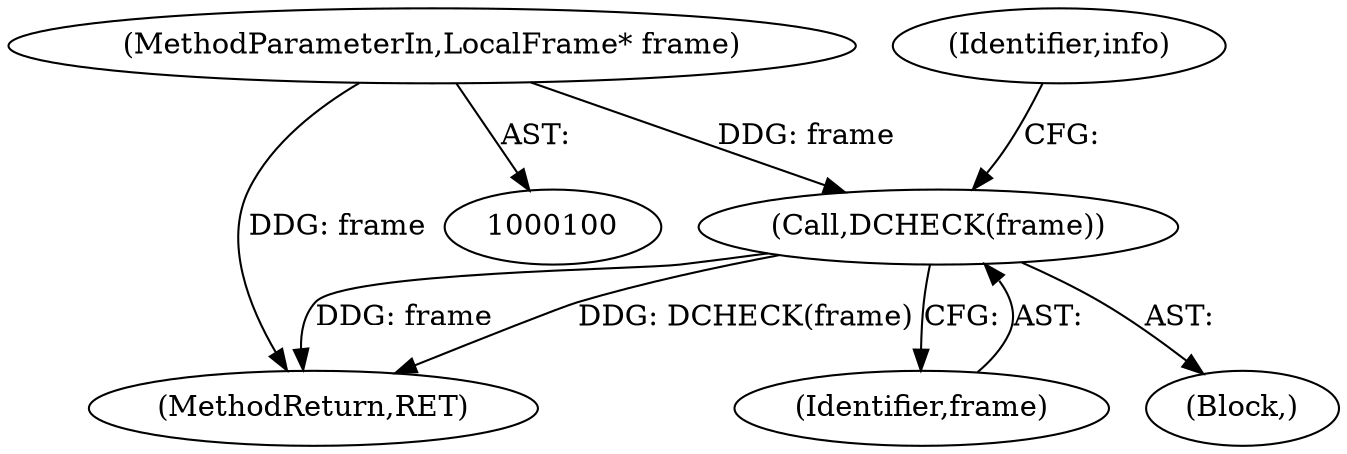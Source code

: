 digraph "0_Chrome_87e204e0aaf7445afbd0d50af6849d857517ae70@pointer" {
"1000106" [label="(Call,DCHECK(frame))"];
"1000101" [label="(MethodParameterIn,LocalFrame* frame)"];
"1000101" [label="(MethodParameterIn,LocalFrame* frame)"];
"1000109" [label="(Identifier,info)"];
"1000105" [label="(Block,)"];
"1000110" [label="(MethodReturn,RET)"];
"1000106" [label="(Call,DCHECK(frame))"];
"1000107" [label="(Identifier,frame)"];
"1000106" -> "1000105"  [label="AST: "];
"1000106" -> "1000107"  [label="CFG: "];
"1000107" -> "1000106"  [label="AST: "];
"1000109" -> "1000106"  [label="CFG: "];
"1000106" -> "1000110"  [label="DDG: frame"];
"1000106" -> "1000110"  [label="DDG: DCHECK(frame)"];
"1000101" -> "1000106"  [label="DDG: frame"];
"1000101" -> "1000100"  [label="AST: "];
"1000101" -> "1000110"  [label="DDG: frame"];
}
